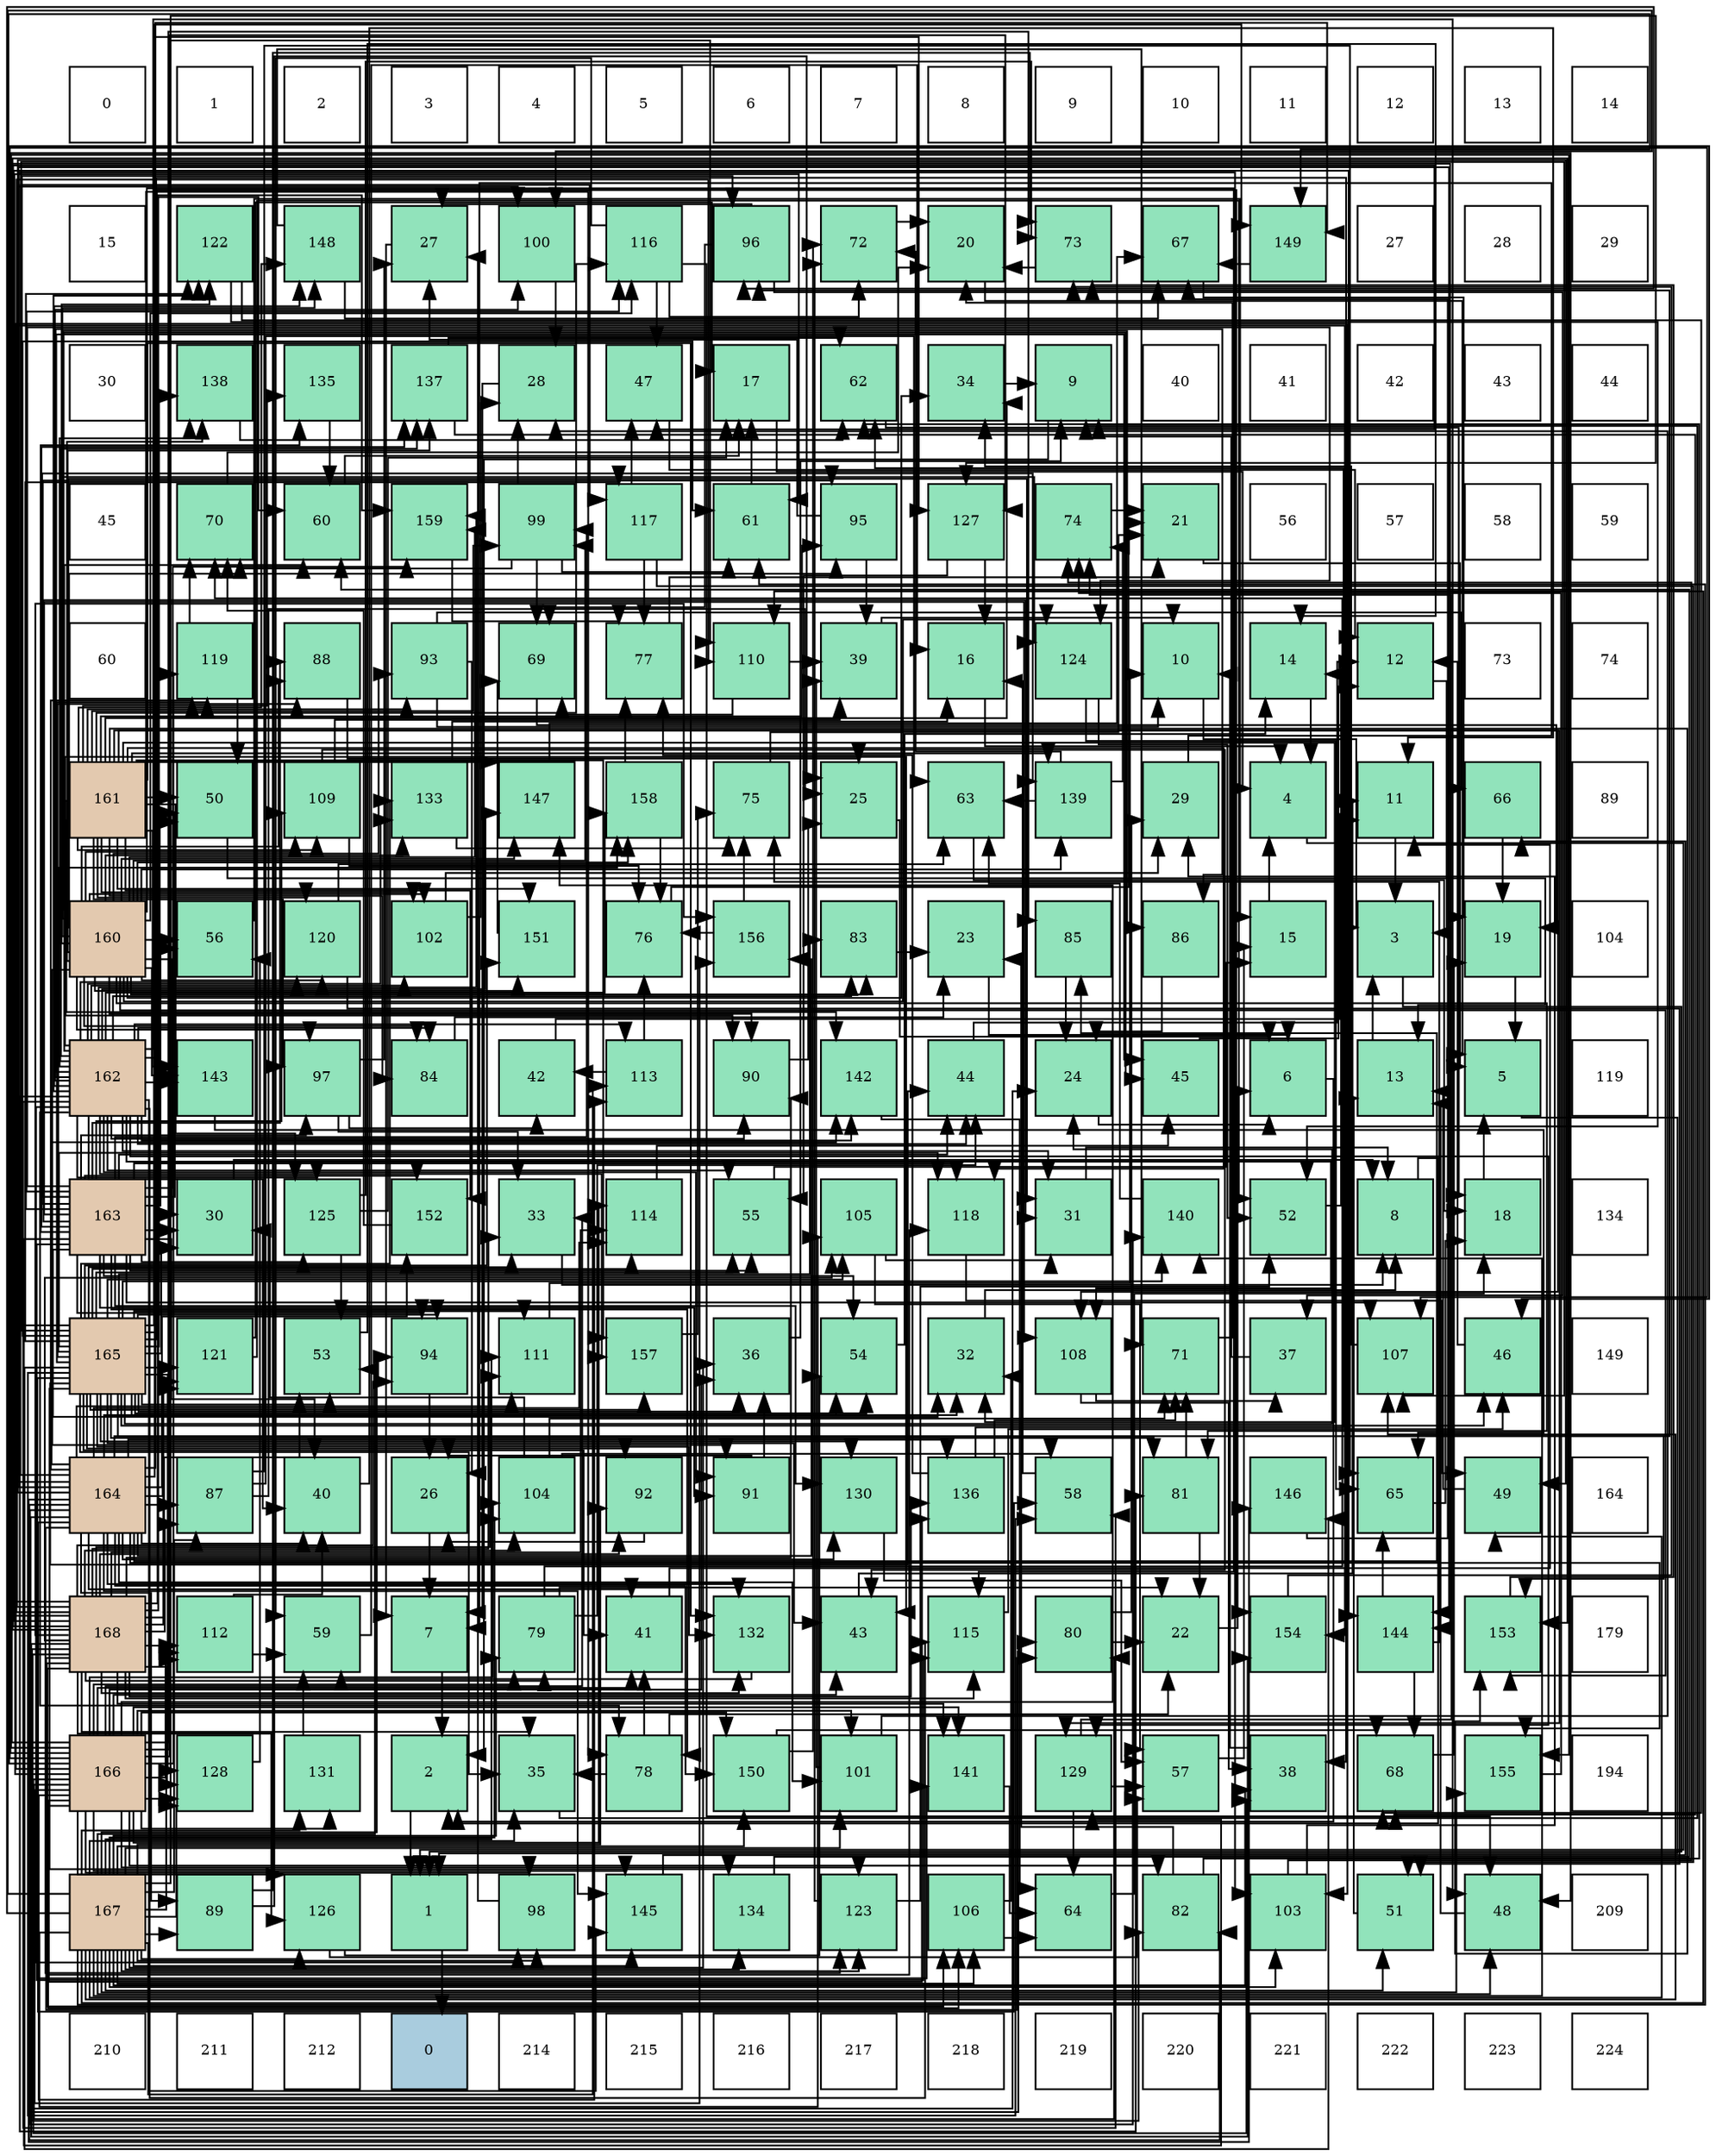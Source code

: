 digraph layout{
 rankdir=TB;
 splines=ortho;
 node [style=filled shape=square fixedsize=true width=0.6];
0[label="0", fontsize=8, fillcolor="#ffffff"];
1[label="1", fontsize=8, fillcolor="#ffffff"];
2[label="2", fontsize=8, fillcolor="#ffffff"];
3[label="3", fontsize=8, fillcolor="#ffffff"];
4[label="4", fontsize=8, fillcolor="#ffffff"];
5[label="5", fontsize=8, fillcolor="#ffffff"];
6[label="6", fontsize=8, fillcolor="#ffffff"];
7[label="7", fontsize=8, fillcolor="#ffffff"];
8[label="8", fontsize=8, fillcolor="#ffffff"];
9[label="9", fontsize=8, fillcolor="#ffffff"];
10[label="10", fontsize=8, fillcolor="#ffffff"];
11[label="11", fontsize=8, fillcolor="#ffffff"];
12[label="12", fontsize=8, fillcolor="#ffffff"];
13[label="13", fontsize=8, fillcolor="#ffffff"];
14[label="14", fontsize=8, fillcolor="#ffffff"];
15[label="15", fontsize=8, fillcolor="#ffffff"];
16[label="122", fontsize=8, fillcolor="#91e3bb"];
17[label="148", fontsize=8, fillcolor="#91e3bb"];
18[label="27", fontsize=8, fillcolor="#91e3bb"];
19[label="100", fontsize=8, fillcolor="#91e3bb"];
20[label="116", fontsize=8, fillcolor="#91e3bb"];
21[label="96", fontsize=8, fillcolor="#91e3bb"];
22[label="72", fontsize=8, fillcolor="#91e3bb"];
23[label="20", fontsize=8, fillcolor="#91e3bb"];
24[label="73", fontsize=8, fillcolor="#91e3bb"];
25[label="67", fontsize=8, fillcolor="#91e3bb"];
26[label="149", fontsize=8, fillcolor="#91e3bb"];
27[label="27", fontsize=8, fillcolor="#ffffff"];
28[label="28", fontsize=8, fillcolor="#ffffff"];
29[label="29", fontsize=8, fillcolor="#ffffff"];
30[label="30", fontsize=8, fillcolor="#ffffff"];
31[label="138", fontsize=8, fillcolor="#91e3bb"];
32[label="135", fontsize=8, fillcolor="#91e3bb"];
33[label="137", fontsize=8, fillcolor="#91e3bb"];
34[label="28", fontsize=8, fillcolor="#91e3bb"];
35[label="47", fontsize=8, fillcolor="#91e3bb"];
36[label="17", fontsize=8, fillcolor="#91e3bb"];
37[label="62", fontsize=8, fillcolor="#91e3bb"];
38[label="34", fontsize=8, fillcolor="#91e3bb"];
39[label="9", fontsize=8, fillcolor="#91e3bb"];
40[label="40", fontsize=8, fillcolor="#ffffff"];
41[label="41", fontsize=8, fillcolor="#ffffff"];
42[label="42", fontsize=8, fillcolor="#ffffff"];
43[label="43", fontsize=8, fillcolor="#ffffff"];
44[label="44", fontsize=8, fillcolor="#ffffff"];
45[label="45", fontsize=8, fillcolor="#ffffff"];
46[label="70", fontsize=8, fillcolor="#91e3bb"];
47[label="60", fontsize=8, fillcolor="#91e3bb"];
48[label="159", fontsize=8, fillcolor="#91e3bb"];
49[label="99", fontsize=8, fillcolor="#91e3bb"];
50[label="117", fontsize=8, fillcolor="#91e3bb"];
51[label="61", fontsize=8, fillcolor="#91e3bb"];
52[label="95", fontsize=8, fillcolor="#91e3bb"];
53[label="127", fontsize=8, fillcolor="#91e3bb"];
54[label="74", fontsize=8, fillcolor="#91e3bb"];
55[label="21", fontsize=8, fillcolor="#91e3bb"];
56[label="56", fontsize=8, fillcolor="#ffffff"];
57[label="57", fontsize=8, fillcolor="#ffffff"];
58[label="58", fontsize=8, fillcolor="#ffffff"];
59[label="59", fontsize=8, fillcolor="#ffffff"];
60[label="60", fontsize=8, fillcolor="#ffffff"];
61[label="119", fontsize=8, fillcolor="#91e3bb"];
62[label="88", fontsize=8, fillcolor="#91e3bb"];
63[label="93", fontsize=8, fillcolor="#91e3bb"];
64[label="69", fontsize=8, fillcolor="#91e3bb"];
65[label="77", fontsize=8, fillcolor="#91e3bb"];
66[label="110", fontsize=8, fillcolor="#91e3bb"];
67[label="39", fontsize=8, fillcolor="#91e3bb"];
68[label="16", fontsize=8, fillcolor="#91e3bb"];
69[label="124", fontsize=8, fillcolor="#91e3bb"];
70[label="10", fontsize=8, fillcolor="#91e3bb"];
71[label="14", fontsize=8, fillcolor="#91e3bb"];
72[label="12", fontsize=8, fillcolor="#91e3bb"];
73[label="73", fontsize=8, fillcolor="#ffffff"];
74[label="74", fontsize=8, fillcolor="#ffffff"];
75[label="161", fontsize=8, fillcolor="#e3c9af"];
76[label="50", fontsize=8, fillcolor="#91e3bb"];
77[label="109", fontsize=8, fillcolor="#91e3bb"];
78[label="133", fontsize=8, fillcolor="#91e3bb"];
79[label="147", fontsize=8, fillcolor="#91e3bb"];
80[label="158", fontsize=8, fillcolor="#91e3bb"];
81[label="75", fontsize=8, fillcolor="#91e3bb"];
82[label="25", fontsize=8, fillcolor="#91e3bb"];
83[label="63", fontsize=8, fillcolor="#91e3bb"];
84[label="139", fontsize=8, fillcolor="#91e3bb"];
85[label="29", fontsize=8, fillcolor="#91e3bb"];
86[label="4", fontsize=8, fillcolor="#91e3bb"];
87[label="11", fontsize=8, fillcolor="#91e3bb"];
88[label="66", fontsize=8, fillcolor="#91e3bb"];
89[label="89", fontsize=8, fillcolor="#ffffff"];
90[label="160", fontsize=8, fillcolor="#e3c9af"];
91[label="56", fontsize=8, fillcolor="#91e3bb"];
92[label="120", fontsize=8, fillcolor="#91e3bb"];
93[label="102", fontsize=8, fillcolor="#91e3bb"];
94[label="151", fontsize=8, fillcolor="#91e3bb"];
95[label="76", fontsize=8, fillcolor="#91e3bb"];
96[label="156", fontsize=8, fillcolor="#91e3bb"];
97[label="83", fontsize=8, fillcolor="#91e3bb"];
98[label="23", fontsize=8, fillcolor="#91e3bb"];
99[label="85", fontsize=8, fillcolor="#91e3bb"];
100[label="86", fontsize=8, fillcolor="#91e3bb"];
101[label="15", fontsize=8, fillcolor="#91e3bb"];
102[label="3", fontsize=8, fillcolor="#91e3bb"];
103[label="19", fontsize=8, fillcolor="#91e3bb"];
104[label="104", fontsize=8, fillcolor="#ffffff"];
105[label="162", fontsize=8, fillcolor="#e3c9af"];
106[label="143", fontsize=8, fillcolor="#91e3bb"];
107[label="97", fontsize=8, fillcolor="#91e3bb"];
108[label="84", fontsize=8, fillcolor="#91e3bb"];
109[label="42", fontsize=8, fillcolor="#91e3bb"];
110[label="113", fontsize=8, fillcolor="#91e3bb"];
111[label="90", fontsize=8, fillcolor="#91e3bb"];
112[label="142", fontsize=8, fillcolor="#91e3bb"];
113[label="44", fontsize=8, fillcolor="#91e3bb"];
114[label="24", fontsize=8, fillcolor="#91e3bb"];
115[label="45", fontsize=8, fillcolor="#91e3bb"];
116[label="6", fontsize=8, fillcolor="#91e3bb"];
117[label="13", fontsize=8, fillcolor="#91e3bb"];
118[label="5", fontsize=8, fillcolor="#91e3bb"];
119[label="119", fontsize=8, fillcolor="#ffffff"];
120[label="163", fontsize=8, fillcolor="#e3c9af"];
121[label="30", fontsize=8, fillcolor="#91e3bb"];
122[label="125", fontsize=8, fillcolor="#91e3bb"];
123[label="152", fontsize=8, fillcolor="#91e3bb"];
124[label="33", fontsize=8, fillcolor="#91e3bb"];
125[label="114", fontsize=8, fillcolor="#91e3bb"];
126[label="55", fontsize=8, fillcolor="#91e3bb"];
127[label="105", fontsize=8, fillcolor="#91e3bb"];
128[label="118", fontsize=8, fillcolor="#91e3bb"];
129[label="31", fontsize=8, fillcolor="#91e3bb"];
130[label="140", fontsize=8, fillcolor="#91e3bb"];
131[label="52", fontsize=8, fillcolor="#91e3bb"];
132[label="8", fontsize=8, fillcolor="#91e3bb"];
133[label="18", fontsize=8, fillcolor="#91e3bb"];
134[label="134", fontsize=8, fillcolor="#ffffff"];
135[label="165", fontsize=8, fillcolor="#e3c9af"];
136[label="121", fontsize=8, fillcolor="#91e3bb"];
137[label="53", fontsize=8, fillcolor="#91e3bb"];
138[label="94", fontsize=8, fillcolor="#91e3bb"];
139[label="111", fontsize=8, fillcolor="#91e3bb"];
140[label="157", fontsize=8, fillcolor="#91e3bb"];
141[label="36", fontsize=8, fillcolor="#91e3bb"];
142[label="54", fontsize=8, fillcolor="#91e3bb"];
143[label="32", fontsize=8, fillcolor="#91e3bb"];
144[label="108", fontsize=8, fillcolor="#91e3bb"];
145[label="71", fontsize=8, fillcolor="#91e3bb"];
146[label="37", fontsize=8, fillcolor="#91e3bb"];
147[label="107", fontsize=8, fillcolor="#91e3bb"];
148[label="46", fontsize=8, fillcolor="#91e3bb"];
149[label="149", fontsize=8, fillcolor="#ffffff"];
150[label="164", fontsize=8, fillcolor="#e3c9af"];
151[label="87", fontsize=8, fillcolor="#91e3bb"];
152[label="40", fontsize=8, fillcolor="#91e3bb"];
153[label="26", fontsize=8, fillcolor="#91e3bb"];
154[label="104", fontsize=8, fillcolor="#91e3bb"];
155[label="92", fontsize=8, fillcolor="#91e3bb"];
156[label="91", fontsize=8, fillcolor="#91e3bb"];
157[label="130", fontsize=8, fillcolor="#91e3bb"];
158[label="136", fontsize=8, fillcolor="#91e3bb"];
159[label="58", fontsize=8, fillcolor="#91e3bb"];
160[label="81", fontsize=8, fillcolor="#91e3bb"];
161[label="146", fontsize=8, fillcolor="#91e3bb"];
162[label="65", fontsize=8, fillcolor="#91e3bb"];
163[label="49", fontsize=8, fillcolor="#91e3bb"];
164[label="164", fontsize=8, fillcolor="#ffffff"];
165[label="168", fontsize=8, fillcolor="#e3c9af"];
166[label="112", fontsize=8, fillcolor="#91e3bb"];
167[label="59", fontsize=8, fillcolor="#91e3bb"];
168[label="7", fontsize=8, fillcolor="#91e3bb"];
169[label="79", fontsize=8, fillcolor="#91e3bb"];
170[label="41", fontsize=8, fillcolor="#91e3bb"];
171[label="132", fontsize=8, fillcolor="#91e3bb"];
172[label="43", fontsize=8, fillcolor="#91e3bb"];
173[label="115", fontsize=8, fillcolor="#91e3bb"];
174[label="80", fontsize=8, fillcolor="#91e3bb"];
175[label="22", fontsize=8, fillcolor="#91e3bb"];
176[label="154", fontsize=8, fillcolor="#91e3bb"];
177[label="144", fontsize=8, fillcolor="#91e3bb"];
178[label="153", fontsize=8, fillcolor="#91e3bb"];
179[label="179", fontsize=8, fillcolor="#ffffff"];
180[label="166", fontsize=8, fillcolor="#e3c9af"];
181[label="128", fontsize=8, fillcolor="#91e3bb"];
182[label="131", fontsize=8, fillcolor="#91e3bb"];
183[label="2", fontsize=8, fillcolor="#91e3bb"];
184[label="35", fontsize=8, fillcolor="#91e3bb"];
185[label="78", fontsize=8, fillcolor="#91e3bb"];
186[label="150", fontsize=8, fillcolor="#91e3bb"];
187[label="101", fontsize=8, fillcolor="#91e3bb"];
188[label="141", fontsize=8, fillcolor="#91e3bb"];
189[label="129", fontsize=8, fillcolor="#91e3bb"];
190[label="57", fontsize=8, fillcolor="#91e3bb"];
191[label="38", fontsize=8, fillcolor="#91e3bb"];
192[label="68", fontsize=8, fillcolor="#91e3bb"];
193[label="155", fontsize=8, fillcolor="#91e3bb"];
194[label="194", fontsize=8, fillcolor="#ffffff"];
195[label="167", fontsize=8, fillcolor="#e3c9af"];
196[label="89", fontsize=8, fillcolor="#91e3bb"];
197[label="126", fontsize=8, fillcolor="#91e3bb"];
198[label="1", fontsize=8, fillcolor="#91e3bb"];
199[label="98", fontsize=8, fillcolor="#91e3bb"];
200[label="145", fontsize=8, fillcolor="#91e3bb"];
201[label="134", fontsize=8, fillcolor="#91e3bb"];
202[label="123", fontsize=8, fillcolor="#91e3bb"];
203[label="106", fontsize=8, fillcolor="#91e3bb"];
204[label="64", fontsize=8, fillcolor="#91e3bb"];
205[label="82", fontsize=8, fillcolor="#91e3bb"];
206[label="103", fontsize=8, fillcolor="#91e3bb"];
207[label="51", fontsize=8, fillcolor="#91e3bb"];
208[label="48", fontsize=8, fillcolor="#91e3bb"];
209[label="209", fontsize=8, fillcolor="#ffffff"];
210[label="210", fontsize=8, fillcolor="#ffffff"];
211[label="211", fontsize=8, fillcolor="#ffffff"];
212[label="212", fontsize=8, fillcolor="#ffffff"];
213[label="0", fontsize=8, fillcolor="#a9ccde"];
214[label="214", fontsize=8, fillcolor="#ffffff"];
215[label="215", fontsize=8, fillcolor="#ffffff"];
216[label="216", fontsize=8, fillcolor="#ffffff"];
217[label="217", fontsize=8, fillcolor="#ffffff"];
218[label="218", fontsize=8, fillcolor="#ffffff"];
219[label="219", fontsize=8, fillcolor="#ffffff"];
220[label="220", fontsize=8, fillcolor="#ffffff"];
221[label="221", fontsize=8, fillcolor="#ffffff"];
222[label="222", fontsize=8, fillcolor="#ffffff"];
223[label="223", fontsize=8, fillcolor="#ffffff"];
224[label="224", fontsize=8, fillcolor="#ffffff"];
edge [constraint=false, style=vis];198 -> 213;
183 -> 198;
102 -> 198;
86 -> 198;
118 -> 198;
116 -> 183;
168 -> 183;
132 -> 183;
39 -> 183;
70 -> 102;
87 -> 102;
72 -> 102;
117 -> 102;
71 -> 86;
101 -> 86;
68 -> 86;
36 -> 86;
133 -> 118;
103 -> 118;
23 -> 118;
55 -> 118;
175 -> 116;
98 -> 116;
114 -> 116;
82 -> 116;
153 -> 168;
18 -> 168;
34 -> 168;
85 -> 168;
121 -> 132;
129 -> 132;
143 -> 132;
124 -> 132;
38 -> 39;
184 -> 39;
141 -> 39;
146 -> 39;
191 -> 70;
67 -> 70;
152 -> 87;
170 -> 87;
109 -> 87;
172 -> 87;
113 -> 72;
115 -> 72;
148 -> 72;
35 -> 72;
208 -> 117;
163 -> 117;
76 -> 117;
207 -> 117;
131 -> 71;
137 -> 71;
142 -> 71;
126 -> 101;
91 -> 101;
190 -> 101;
159 -> 68;
167 -> 68;
47 -> 36;
51 -> 36;
37 -> 133;
83 -> 133;
204 -> 133;
162 -> 133;
88 -> 103;
25 -> 103;
192 -> 103;
64 -> 103;
46 -> 23;
145 -> 23;
22 -> 23;
24 -> 23;
54 -> 55;
81 -> 55;
95 -> 55;
65 -> 55;
185 -> 175;
185 -> 184;
185 -> 170;
169 -> 175;
169 -> 113;
169 -> 46;
174 -> 175;
174 -> 85;
160 -> 175;
160 -> 145;
205 -> 98;
205 -> 37;
97 -> 98;
108 -> 98;
99 -> 114;
100 -> 114;
151 -> 82;
151 -> 83;
151 -> 162;
62 -> 82;
196 -> 82;
196 -> 24;
111 -> 82;
156 -> 153;
156 -> 141;
155 -> 153;
63 -> 70;
63 -> 153;
63 -> 88;
138 -> 153;
52 -> 18;
52 -> 67;
21 -> 18;
21 -> 146;
21 -> 64;
107 -> 18;
107 -> 124;
107 -> 109;
199 -> 18;
49 -> 34;
49 -> 51;
49 -> 64;
49 -> 46;
19 -> 34;
187 -> 34;
187 -> 67;
93 -> 34;
93 -> 85;
206 -> 85;
206 -> 54;
154 -> 121;
154 -> 159;
154 -> 145;
127 -> 129;
127 -> 190;
203 -> 143;
203 -> 204;
147 -> 38;
144 -> 146;
144 -> 191;
77 -> 67;
77 -> 172;
77 -> 95;
66 -> 67;
66 -> 64;
139 -> 70;
166 -> 152;
166 -> 167;
110 -> 109;
110 -> 95;
125 -> 115;
173 -> 148;
20 -> 35;
20 -> 208;
20 -> 167;
20 -> 22;
50 -> 35;
50 -> 207;
50 -> 65;
128 -> 163;
61 -> 76;
61 -> 46;
92 -> 207;
92 -> 83;
136 -> 36;
136 -> 131;
16 -> 131;
16 -> 192;
202 -> 131;
202 -> 22;
69 -> 131;
69 -> 162;
122 -> 36;
122 -> 137;
122 -> 24;
197 -> 142;
197 -> 190;
53 -> 68;
53 -> 126;
181 -> 91;
189 -> 190;
189 -> 204;
189 -> 54;
157 -> 190;
182 -> 167;
171 -> 167;
78 -> 68;
78 -> 81;
201 -> 47;
32 -> 47;
158 -> 37;
158 -> 145;
158 -> 65;
33 -> 37;
33 -> 192;
31 -> 37;
84 -> 83;
84 -> 22;
84 -> 54;
130 -> 83;
188 -> 204;
112 -> 204;
106 -> 162;
177 -> 162;
177 -> 192;
177 -> 81;
200 -> 88;
161 -> 25;
79 -> 25;
17 -> 25;
17 -> 145;
26 -> 25;
186 -> 192;
186 -> 22;
94 -> 64;
123 -> 46;
178 -> 24;
176 -> 24;
193 -> 54;
96 -> 81;
96 -> 95;
140 -> 81;
80 -> 95;
80 -> 65;
48 -> 65;
90 -> 121;
90 -> 38;
90 -> 115;
90 -> 91;
90 -> 160;
90 -> 97;
90 -> 108;
90 -> 100;
90 -> 62;
90 -> 111;
90 -> 156;
90 -> 63;
90 -> 52;
90 -> 107;
90 -> 49;
90 -> 93;
90 -> 77;
90 -> 173;
90 -> 20;
90 -> 92;
90 -> 16;
90 -> 69;
90 -> 78;
90 -> 33;
90 -> 31;
90 -> 84;
90 -> 106;
90 -> 79;
90 -> 17;
90 -> 94;
90 -> 178;
90 -> 80;
90 -> 48;
75 -> 129;
75 -> 143;
75 -> 38;
75 -> 76;
75 -> 185;
75 -> 108;
75 -> 111;
75 -> 63;
75 -> 52;
75 -> 107;
75 -> 49;
75 -> 93;
75 -> 144;
75 -> 77;
75 -> 20;
75 -> 128;
75 -> 92;
75 -> 122;
75 -> 189;
75 -> 171;
75 -> 32;
75 -> 84;
75 -> 112;
75 -> 106;
75 -> 79;
75 -> 17;
75 -> 94;
75 -> 123;
75 -> 178;
75 -> 140;
105 -> 129;
105 -> 152;
105 -> 172;
105 -> 113;
105 -> 115;
105 -> 208;
105 -> 76;
105 -> 126;
105 -> 159;
105 -> 47;
105 -> 185;
105 -> 160;
105 -> 97;
105 -> 108;
105 -> 100;
105 -> 111;
105 -> 156;
105 -> 199;
105 -> 19;
105 -> 93;
105 -> 144;
105 -> 110;
105 -> 173;
105 -> 92;
105 -> 16;
105 -> 69;
105 -> 122;
105 -> 189;
105 -> 78;
105 -> 33;
105 -> 31;
105 -> 112;
105 -> 106;
105 -> 200;
105 -> 79;
105 -> 17;
105 -> 140;
105 -> 80;
105 -> 48;
120 -> 121;
120 -> 129;
120 -> 143;
120 -> 152;
120 -> 113;
120 -> 76;
120 -> 142;
120 -> 126;
120 -> 91;
120 -> 185;
120 -> 62;
120 -> 156;
120 -> 138;
120 -> 52;
120 -> 107;
120 -> 49;
120 -> 147;
120 -> 144;
120 -> 77;
120 -> 173;
120 -> 20;
120 -> 128;
120 -> 16;
120 -> 69;
120 -> 122;
120 -> 189;
120 -> 157;
120 -> 32;
120 -> 33;
120 -> 84;
120 -> 123;
120 -> 48;
150 -> 152;
150 -> 170;
150 -> 163;
150 -> 142;
150 -> 159;
150 -> 174;
150 -> 205;
150 -> 99;
150 -> 151;
150 -> 196;
150 -> 21;
150 -> 187;
150 -> 206;
150 -> 139;
150 -> 125;
150 -> 50;
150 -> 61;
150 -> 136;
150 -> 202;
150 -> 53;
150 -> 157;
150 -> 171;
150 -> 158;
150 -> 130;
150 -> 112;
150 -> 177;
150 -> 200;
150 -> 161;
150 -> 26;
150 -> 186;
150 -> 123;
150 -> 193;
150 -> 96;
135 -> 114;
135 -> 121;
135 -> 143;
135 -> 124;
135 -> 184;
135 -> 141;
135 -> 191;
135 -> 170;
135 -> 172;
135 -> 113;
135 -> 148;
135 -> 137;
135 -> 142;
135 -> 126;
135 -> 159;
135 -> 51;
135 -> 160;
135 -> 97;
135 -> 62;
135 -> 155;
135 -> 138;
135 -> 21;
135 -> 127;
135 -> 147;
135 -> 139;
135 -> 125;
135 -> 50;
135 -> 128;
135 -> 61;
135 -> 136;
135 -> 181;
135 -> 157;
135 -> 171;
135 -> 78;
135 -> 201;
135 -> 31;
135 -> 130;
135 -> 188;
135 -> 161;
135 -> 26;
135 -> 94;
135 -> 178;
135 -> 176;
135 -> 140;
135 -> 80;
180 -> 124;
180 -> 141;
180 -> 191;
180 -> 170;
180 -> 172;
180 -> 148;
180 -> 208;
180 -> 169;
180 -> 174;
180 -> 205;
180 -> 99;
180 -> 199;
180 -> 187;
180 -> 206;
180 -> 154;
180 -> 203;
180 -> 147;
180 -> 66;
180 -> 166;
180 -> 110;
180 -> 125;
180 -> 61;
180 -> 202;
180 -> 197;
180 -> 53;
180 -> 181;
180 -> 182;
180 -> 158;
180 -> 188;
180 -> 177;
180 -> 200;
180 -> 79;
180 -> 186;
180 -> 176;
180 -> 193;
180 -> 96;
195 -> 184;
195 -> 141;
195 -> 191;
195 -> 208;
195 -> 163;
195 -> 207;
195 -> 137;
195 -> 51;
195 -> 169;
195 -> 151;
195 -> 196;
195 -> 155;
195 -> 138;
195 -> 21;
195 -> 199;
195 -> 19;
195 -> 187;
195 -> 206;
195 -> 154;
195 -> 127;
195 -> 203;
195 -> 147;
195 -> 66;
195 -> 139;
195 -> 166;
195 -> 110;
195 -> 202;
195 -> 197;
195 -> 53;
195 -> 181;
195 -> 182;
195 -> 201;
195 -> 130;
195 -> 200;
195 -> 186;
195 -> 193;
165 -> 114;
165 -> 124;
165 -> 184;
165 -> 35;
165 -> 137;
165 -> 47;
165 -> 51;
165 -> 169;
165 -> 174;
165 -> 205;
165 -> 151;
165 -> 111;
165 -> 155;
165 -> 138;
165 -> 19;
165 -> 154;
165 -> 127;
165 -> 203;
165 -> 66;
165 -> 139;
165 -> 166;
165 -> 125;
165 -> 173;
165 -> 128;
165 -> 136;
165 -> 197;
165 -> 181;
165 -> 171;
165 -> 158;
165 -> 188;
165 -> 177;
165 -> 26;
165 -> 178;
165 -> 176;
165 -> 96;
165 -> 48;
edge [constraint=true, style=invis];
0 -> 15 -> 30 -> 45 -> 60 -> 75 -> 90 -> 105 -> 120 -> 135 -> 150 -> 165 -> 180 -> 195 -> 210;
1 -> 16 -> 31 -> 46 -> 61 -> 76 -> 91 -> 106 -> 121 -> 136 -> 151 -> 166 -> 181 -> 196 -> 211;
2 -> 17 -> 32 -> 47 -> 62 -> 77 -> 92 -> 107 -> 122 -> 137 -> 152 -> 167 -> 182 -> 197 -> 212;
3 -> 18 -> 33 -> 48 -> 63 -> 78 -> 93 -> 108 -> 123 -> 138 -> 153 -> 168 -> 183 -> 198 -> 213;
4 -> 19 -> 34 -> 49 -> 64 -> 79 -> 94 -> 109 -> 124 -> 139 -> 154 -> 169 -> 184 -> 199 -> 214;
5 -> 20 -> 35 -> 50 -> 65 -> 80 -> 95 -> 110 -> 125 -> 140 -> 155 -> 170 -> 185 -> 200 -> 215;
6 -> 21 -> 36 -> 51 -> 66 -> 81 -> 96 -> 111 -> 126 -> 141 -> 156 -> 171 -> 186 -> 201 -> 216;
7 -> 22 -> 37 -> 52 -> 67 -> 82 -> 97 -> 112 -> 127 -> 142 -> 157 -> 172 -> 187 -> 202 -> 217;
8 -> 23 -> 38 -> 53 -> 68 -> 83 -> 98 -> 113 -> 128 -> 143 -> 158 -> 173 -> 188 -> 203 -> 218;
9 -> 24 -> 39 -> 54 -> 69 -> 84 -> 99 -> 114 -> 129 -> 144 -> 159 -> 174 -> 189 -> 204 -> 219;
10 -> 25 -> 40 -> 55 -> 70 -> 85 -> 100 -> 115 -> 130 -> 145 -> 160 -> 175 -> 190 -> 205 -> 220;
11 -> 26 -> 41 -> 56 -> 71 -> 86 -> 101 -> 116 -> 131 -> 146 -> 161 -> 176 -> 191 -> 206 -> 221;
12 -> 27 -> 42 -> 57 -> 72 -> 87 -> 102 -> 117 -> 132 -> 147 -> 162 -> 177 -> 192 -> 207 -> 222;
13 -> 28 -> 43 -> 58 -> 73 -> 88 -> 103 -> 118 -> 133 -> 148 -> 163 -> 178 -> 193 -> 208 -> 223;
14 -> 29 -> 44 -> 59 -> 74 -> 89 -> 104 -> 119 -> 134 -> 149 -> 164 -> 179 -> 194 -> 209 -> 224;
rank = same {0 -> 1 -> 2 -> 3 -> 4 -> 5 -> 6 -> 7 -> 8 -> 9 -> 10 -> 11 -> 12 -> 13 -> 14};
rank = same {15 -> 16 -> 17 -> 18 -> 19 -> 20 -> 21 -> 22 -> 23 -> 24 -> 25 -> 26 -> 27 -> 28 -> 29};
rank = same {30 -> 31 -> 32 -> 33 -> 34 -> 35 -> 36 -> 37 -> 38 -> 39 -> 40 -> 41 -> 42 -> 43 -> 44};
rank = same {45 -> 46 -> 47 -> 48 -> 49 -> 50 -> 51 -> 52 -> 53 -> 54 -> 55 -> 56 -> 57 -> 58 -> 59};
rank = same {60 -> 61 -> 62 -> 63 -> 64 -> 65 -> 66 -> 67 -> 68 -> 69 -> 70 -> 71 -> 72 -> 73 -> 74};
rank = same {75 -> 76 -> 77 -> 78 -> 79 -> 80 -> 81 -> 82 -> 83 -> 84 -> 85 -> 86 -> 87 -> 88 -> 89};
rank = same {90 -> 91 -> 92 -> 93 -> 94 -> 95 -> 96 -> 97 -> 98 -> 99 -> 100 -> 101 -> 102 -> 103 -> 104};
rank = same {105 -> 106 -> 107 -> 108 -> 109 -> 110 -> 111 -> 112 -> 113 -> 114 -> 115 -> 116 -> 117 -> 118 -> 119};
rank = same {120 -> 121 -> 122 -> 123 -> 124 -> 125 -> 126 -> 127 -> 128 -> 129 -> 130 -> 131 -> 132 -> 133 -> 134};
rank = same {135 -> 136 -> 137 -> 138 -> 139 -> 140 -> 141 -> 142 -> 143 -> 144 -> 145 -> 146 -> 147 -> 148 -> 149};
rank = same {150 -> 151 -> 152 -> 153 -> 154 -> 155 -> 156 -> 157 -> 158 -> 159 -> 160 -> 161 -> 162 -> 163 -> 164};
rank = same {165 -> 166 -> 167 -> 168 -> 169 -> 170 -> 171 -> 172 -> 173 -> 174 -> 175 -> 176 -> 177 -> 178 -> 179};
rank = same {180 -> 181 -> 182 -> 183 -> 184 -> 185 -> 186 -> 187 -> 188 -> 189 -> 190 -> 191 -> 192 -> 193 -> 194};
rank = same {195 -> 196 -> 197 -> 198 -> 199 -> 200 -> 201 -> 202 -> 203 -> 204 -> 205 -> 206 -> 207 -> 208 -> 209};
rank = same {210 -> 211 -> 212 -> 213 -> 214 -> 215 -> 216 -> 217 -> 218 -> 219 -> 220 -> 221 -> 222 -> 223 -> 224};
}